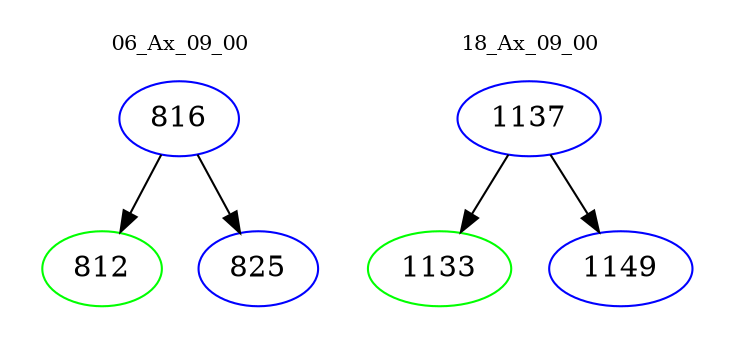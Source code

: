 digraph{
subgraph cluster_0 {
color = white
label = "06_Ax_09_00";
fontsize=10;
T0_816 [label="816", color="blue"]
T0_816 -> T0_812 [color="black"]
T0_812 [label="812", color="green"]
T0_816 -> T0_825 [color="black"]
T0_825 [label="825", color="blue"]
}
subgraph cluster_1 {
color = white
label = "18_Ax_09_00";
fontsize=10;
T1_1137 [label="1137", color="blue"]
T1_1137 -> T1_1133 [color="black"]
T1_1133 [label="1133", color="green"]
T1_1137 -> T1_1149 [color="black"]
T1_1149 [label="1149", color="blue"]
}
}
